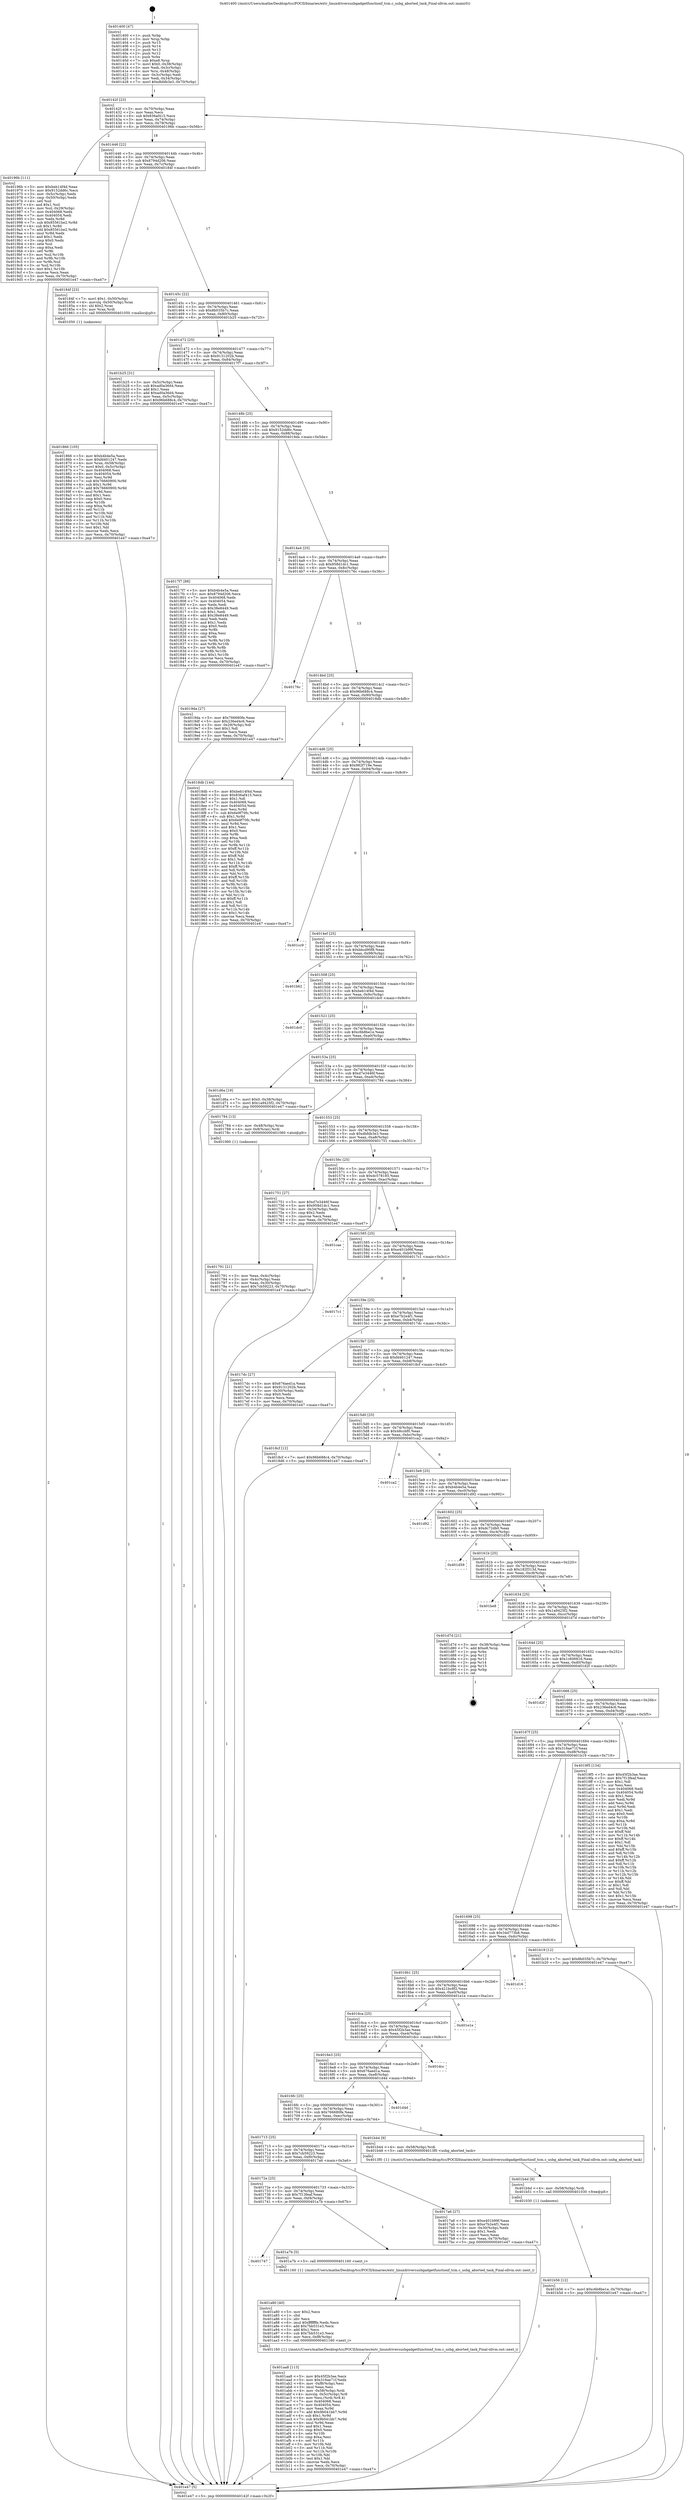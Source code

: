 digraph "0x401400" {
  label = "0x401400 (/mnt/c/Users/mathe/Desktop/tcc/POCII/binaries/extr_linuxdriversusbgadgetfunctionf_tcm.c_usbg_aborted_task_Final-ollvm.out::main(0))"
  labelloc = "t"
  node[shape=record]

  Entry [label="",width=0.3,height=0.3,shape=circle,fillcolor=black,style=filled]
  "0x40142f" [label="{
     0x40142f [23]\l
     | [instrs]\l
     &nbsp;&nbsp;0x40142f \<+3\>: mov -0x70(%rbp),%eax\l
     &nbsp;&nbsp;0x401432 \<+2\>: mov %eax,%ecx\l
     &nbsp;&nbsp;0x401434 \<+6\>: sub $0x836af415,%ecx\l
     &nbsp;&nbsp;0x40143a \<+3\>: mov %eax,-0x74(%rbp)\l
     &nbsp;&nbsp;0x40143d \<+3\>: mov %ecx,-0x78(%rbp)\l
     &nbsp;&nbsp;0x401440 \<+6\>: je 000000000040196b \<main+0x56b\>\l
  }"]
  "0x40196b" [label="{
     0x40196b [111]\l
     | [instrs]\l
     &nbsp;&nbsp;0x40196b \<+5\>: mov $0xbeb14f4d,%eax\l
     &nbsp;&nbsp;0x401970 \<+5\>: mov $0x9152dd6c,%ecx\l
     &nbsp;&nbsp;0x401975 \<+3\>: mov -0x5c(%rbp),%edx\l
     &nbsp;&nbsp;0x401978 \<+3\>: cmp -0x50(%rbp),%edx\l
     &nbsp;&nbsp;0x40197b \<+4\>: setl %sil\l
     &nbsp;&nbsp;0x40197f \<+4\>: and $0x1,%sil\l
     &nbsp;&nbsp;0x401983 \<+4\>: mov %sil,-0x29(%rbp)\l
     &nbsp;&nbsp;0x401987 \<+7\>: mov 0x404068,%edx\l
     &nbsp;&nbsp;0x40198e \<+7\>: mov 0x404054,%edi\l
     &nbsp;&nbsp;0x401995 \<+3\>: mov %edx,%r8d\l
     &nbsp;&nbsp;0x401998 \<+7\>: sub $0x85561be2,%r8d\l
     &nbsp;&nbsp;0x40199f \<+4\>: sub $0x1,%r8d\l
     &nbsp;&nbsp;0x4019a3 \<+7\>: add $0x85561be2,%r8d\l
     &nbsp;&nbsp;0x4019aa \<+4\>: imul %r8d,%edx\l
     &nbsp;&nbsp;0x4019ae \<+3\>: and $0x1,%edx\l
     &nbsp;&nbsp;0x4019b1 \<+3\>: cmp $0x0,%edx\l
     &nbsp;&nbsp;0x4019b4 \<+4\>: sete %sil\l
     &nbsp;&nbsp;0x4019b8 \<+3\>: cmp $0xa,%edi\l
     &nbsp;&nbsp;0x4019bb \<+4\>: setl %r9b\l
     &nbsp;&nbsp;0x4019bf \<+3\>: mov %sil,%r10b\l
     &nbsp;&nbsp;0x4019c2 \<+3\>: and %r9b,%r10b\l
     &nbsp;&nbsp;0x4019c5 \<+3\>: xor %r9b,%sil\l
     &nbsp;&nbsp;0x4019c8 \<+3\>: or %sil,%r10b\l
     &nbsp;&nbsp;0x4019cb \<+4\>: test $0x1,%r10b\l
     &nbsp;&nbsp;0x4019cf \<+3\>: cmovne %ecx,%eax\l
     &nbsp;&nbsp;0x4019d2 \<+3\>: mov %eax,-0x70(%rbp)\l
     &nbsp;&nbsp;0x4019d5 \<+5\>: jmp 0000000000401e47 \<main+0xa47\>\l
  }"]
  "0x401446" [label="{
     0x401446 [22]\l
     | [instrs]\l
     &nbsp;&nbsp;0x401446 \<+5\>: jmp 000000000040144b \<main+0x4b\>\l
     &nbsp;&nbsp;0x40144b \<+3\>: mov -0x74(%rbp),%eax\l
     &nbsp;&nbsp;0x40144e \<+5\>: sub $0x8794d206,%eax\l
     &nbsp;&nbsp;0x401453 \<+3\>: mov %eax,-0x7c(%rbp)\l
     &nbsp;&nbsp;0x401456 \<+6\>: je 000000000040184f \<main+0x44f\>\l
  }"]
  Exit [label="",width=0.3,height=0.3,shape=circle,fillcolor=black,style=filled,peripheries=2]
  "0x40184f" [label="{
     0x40184f [23]\l
     | [instrs]\l
     &nbsp;&nbsp;0x40184f \<+7\>: movl $0x1,-0x50(%rbp)\l
     &nbsp;&nbsp;0x401856 \<+4\>: movslq -0x50(%rbp),%rax\l
     &nbsp;&nbsp;0x40185a \<+4\>: shl $0x2,%rax\l
     &nbsp;&nbsp;0x40185e \<+3\>: mov %rax,%rdi\l
     &nbsp;&nbsp;0x401861 \<+5\>: call 0000000000401050 \<malloc@plt\>\l
     | [calls]\l
     &nbsp;&nbsp;0x401050 \{1\} (unknown)\l
  }"]
  "0x40145c" [label="{
     0x40145c [22]\l
     | [instrs]\l
     &nbsp;&nbsp;0x40145c \<+5\>: jmp 0000000000401461 \<main+0x61\>\l
     &nbsp;&nbsp;0x401461 \<+3\>: mov -0x74(%rbp),%eax\l
     &nbsp;&nbsp;0x401464 \<+5\>: sub $0x8b035b7c,%eax\l
     &nbsp;&nbsp;0x401469 \<+3\>: mov %eax,-0x80(%rbp)\l
     &nbsp;&nbsp;0x40146c \<+6\>: je 0000000000401b25 \<main+0x725\>\l
  }"]
  "0x401b56" [label="{
     0x401b56 [12]\l
     | [instrs]\l
     &nbsp;&nbsp;0x401b56 \<+7\>: movl $0xc6b8be1e,-0x70(%rbp)\l
     &nbsp;&nbsp;0x401b5d \<+5\>: jmp 0000000000401e47 \<main+0xa47\>\l
  }"]
  "0x401b25" [label="{
     0x401b25 [31]\l
     | [instrs]\l
     &nbsp;&nbsp;0x401b25 \<+3\>: mov -0x5c(%rbp),%eax\l
     &nbsp;&nbsp;0x401b28 \<+5\>: sub $0xad0a36d4,%eax\l
     &nbsp;&nbsp;0x401b2d \<+3\>: add $0x1,%eax\l
     &nbsp;&nbsp;0x401b30 \<+5\>: add $0xad0a36d4,%eax\l
     &nbsp;&nbsp;0x401b35 \<+3\>: mov %eax,-0x5c(%rbp)\l
     &nbsp;&nbsp;0x401b38 \<+7\>: movl $0x96b688c4,-0x70(%rbp)\l
     &nbsp;&nbsp;0x401b3f \<+5\>: jmp 0000000000401e47 \<main+0xa47\>\l
  }"]
  "0x401472" [label="{
     0x401472 [25]\l
     | [instrs]\l
     &nbsp;&nbsp;0x401472 \<+5\>: jmp 0000000000401477 \<main+0x77\>\l
     &nbsp;&nbsp;0x401477 \<+3\>: mov -0x74(%rbp),%eax\l
     &nbsp;&nbsp;0x40147a \<+5\>: sub $0x9131202b,%eax\l
     &nbsp;&nbsp;0x40147f \<+6\>: mov %eax,-0x84(%rbp)\l
     &nbsp;&nbsp;0x401485 \<+6\>: je 00000000004017f7 \<main+0x3f7\>\l
  }"]
  "0x401b4d" [label="{
     0x401b4d [9]\l
     | [instrs]\l
     &nbsp;&nbsp;0x401b4d \<+4\>: mov -0x58(%rbp),%rdi\l
     &nbsp;&nbsp;0x401b51 \<+5\>: call 0000000000401030 \<free@plt\>\l
     | [calls]\l
     &nbsp;&nbsp;0x401030 \{1\} (unknown)\l
  }"]
  "0x4017f7" [label="{
     0x4017f7 [88]\l
     | [instrs]\l
     &nbsp;&nbsp;0x4017f7 \<+5\>: mov $0xb4b4e5a,%eax\l
     &nbsp;&nbsp;0x4017fc \<+5\>: mov $0x8794d206,%ecx\l
     &nbsp;&nbsp;0x401801 \<+7\>: mov 0x404068,%edx\l
     &nbsp;&nbsp;0x401808 \<+7\>: mov 0x404054,%esi\l
     &nbsp;&nbsp;0x40180f \<+2\>: mov %edx,%edi\l
     &nbsp;&nbsp;0x401811 \<+6\>: sub $0x38e8449,%edi\l
     &nbsp;&nbsp;0x401817 \<+3\>: sub $0x1,%edi\l
     &nbsp;&nbsp;0x40181a \<+6\>: add $0x38e8449,%edi\l
     &nbsp;&nbsp;0x401820 \<+3\>: imul %edi,%edx\l
     &nbsp;&nbsp;0x401823 \<+3\>: and $0x1,%edx\l
     &nbsp;&nbsp;0x401826 \<+3\>: cmp $0x0,%edx\l
     &nbsp;&nbsp;0x401829 \<+4\>: sete %r8b\l
     &nbsp;&nbsp;0x40182d \<+3\>: cmp $0xa,%esi\l
     &nbsp;&nbsp;0x401830 \<+4\>: setl %r9b\l
     &nbsp;&nbsp;0x401834 \<+3\>: mov %r8b,%r10b\l
     &nbsp;&nbsp;0x401837 \<+3\>: and %r9b,%r10b\l
     &nbsp;&nbsp;0x40183a \<+3\>: xor %r9b,%r8b\l
     &nbsp;&nbsp;0x40183d \<+3\>: or %r8b,%r10b\l
     &nbsp;&nbsp;0x401840 \<+4\>: test $0x1,%r10b\l
     &nbsp;&nbsp;0x401844 \<+3\>: cmovne %ecx,%eax\l
     &nbsp;&nbsp;0x401847 \<+3\>: mov %eax,-0x70(%rbp)\l
     &nbsp;&nbsp;0x40184a \<+5\>: jmp 0000000000401e47 \<main+0xa47\>\l
  }"]
  "0x40148b" [label="{
     0x40148b [25]\l
     | [instrs]\l
     &nbsp;&nbsp;0x40148b \<+5\>: jmp 0000000000401490 \<main+0x90\>\l
     &nbsp;&nbsp;0x401490 \<+3\>: mov -0x74(%rbp),%eax\l
     &nbsp;&nbsp;0x401493 \<+5\>: sub $0x9152dd6c,%eax\l
     &nbsp;&nbsp;0x401498 \<+6\>: mov %eax,-0x88(%rbp)\l
     &nbsp;&nbsp;0x40149e \<+6\>: je 00000000004019da \<main+0x5da\>\l
  }"]
  "0x401aa8" [label="{
     0x401aa8 [113]\l
     | [instrs]\l
     &nbsp;&nbsp;0x401aa8 \<+5\>: mov $0x45f2b3ae,%ecx\l
     &nbsp;&nbsp;0x401aad \<+5\>: mov $0x316ae71f,%edx\l
     &nbsp;&nbsp;0x401ab2 \<+6\>: mov -0xf8(%rbp),%esi\l
     &nbsp;&nbsp;0x401ab8 \<+3\>: imul %eax,%esi\l
     &nbsp;&nbsp;0x401abb \<+4\>: mov -0x58(%rbp),%rdi\l
     &nbsp;&nbsp;0x401abf \<+4\>: movslq -0x5c(%rbp),%r8\l
     &nbsp;&nbsp;0x401ac3 \<+4\>: mov %esi,(%rdi,%r8,4)\l
     &nbsp;&nbsp;0x401ac7 \<+7\>: mov 0x404068,%eax\l
     &nbsp;&nbsp;0x401ace \<+7\>: mov 0x404054,%esi\l
     &nbsp;&nbsp;0x401ad5 \<+3\>: mov %eax,%r9d\l
     &nbsp;&nbsp;0x401ad8 \<+7\>: add $0x9b041bb7,%r9d\l
     &nbsp;&nbsp;0x401adf \<+4\>: sub $0x1,%r9d\l
     &nbsp;&nbsp;0x401ae3 \<+7\>: sub $0x9b041bb7,%r9d\l
     &nbsp;&nbsp;0x401aea \<+4\>: imul %r9d,%eax\l
     &nbsp;&nbsp;0x401aee \<+3\>: and $0x1,%eax\l
     &nbsp;&nbsp;0x401af1 \<+3\>: cmp $0x0,%eax\l
     &nbsp;&nbsp;0x401af4 \<+4\>: sete %r10b\l
     &nbsp;&nbsp;0x401af8 \<+3\>: cmp $0xa,%esi\l
     &nbsp;&nbsp;0x401afb \<+4\>: setl %r11b\l
     &nbsp;&nbsp;0x401aff \<+3\>: mov %r10b,%bl\l
     &nbsp;&nbsp;0x401b02 \<+3\>: and %r11b,%bl\l
     &nbsp;&nbsp;0x401b05 \<+3\>: xor %r11b,%r10b\l
     &nbsp;&nbsp;0x401b08 \<+3\>: or %r10b,%bl\l
     &nbsp;&nbsp;0x401b0b \<+3\>: test $0x1,%bl\l
     &nbsp;&nbsp;0x401b0e \<+3\>: cmovne %edx,%ecx\l
     &nbsp;&nbsp;0x401b11 \<+3\>: mov %ecx,-0x70(%rbp)\l
     &nbsp;&nbsp;0x401b14 \<+5\>: jmp 0000000000401e47 \<main+0xa47\>\l
  }"]
  "0x4019da" [label="{
     0x4019da [27]\l
     | [instrs]\l
     &nbsp;&nbsp;0x4019da \<+5\>: mov $0x766680fe,%eax\l
     &nbsp;&nbsp;0x4019df \<+5\>: mov $0x236ed4c6,%ecx\l
     &nbsp;&nbsp;0x4019e4 \<+3\>: mov -0x29(%rbp),%dl\l
     &nbsp;&nbsp;0x4019e7 \<+3\>: test $0x1,%dl\l
     &nbsp;&nbsp;0x4019ea \<+3\>: cmovne %ecx,%eax\l
     &nbsp;&nbsp;0x4019ed \<+3\>: mov %eax,-0x70(%rbp)\l
     &nbsp;&nbsp;0x4019f0 \<+5\>: jmp 0000000000401e47 \<main+0xa47\>\l
  }"]
  "0x4014a4" [label="{
     0x4014a4 [25]\l
     | [instrs]\l
     &nbsp;&nbsp;0x4014a4 \<+5\>: jmp 00000000004014a9 \<main+0xa9\>\l
     &nbsp;&nbsp;0x4014a9 \<+3\>: mov -0x74(%rbp),%eax\l
     &nbsp;&nbsp;0x4014ac \<+5\>: sub $0x958d1dc1,%eax\l
     &nbsp;&nbsp;0x4014b1 \<+6\>: mov %eax,-0x8c(%rbp)\l
     &nbsp;&nbsp;0x4014b7 \<+6\>: je 000000000040176c \<main+0x36c\>\l
  }"]
  "0x401a80" [label="{
     0x401a80 [40]\l
     | [instrs]\l
     &nbsp;&nbsp;0x401a80 \<+5\>: mov $0x2,%ecx\l
     &nbsp;&nbsp;0x401a85 \<+1\>: cltd\l
     &nbsp;&nbsp;0x401a86 \<+2\>: idiv %ecx\l
     &nbsp;&nbsp;0x401a88 \<+6\>: imul $0xfffffffe,%edx,%ecx\l
     &nbsp;&nbsp;0x401a8e \<+6\>: add $0x7bb531e3,%ecx\l
     &nbsp;&nbsp;0x401a94 \<+3\>: add $0x1,%ecx\l
     &nbsp;&nbsp;0x401a97 \<+6\>: sub $0x7bb531e3,%ecx\l
     &nbsp;&nbsp;0x401a9d \<+6\>: mov %ecx,-0xf8(%rbp)\l
     &nbsp;&nbsp;0x401aa3 \<+5\>: call 0000000000401160 \<next_i\>\l
     | [calls]\l
     &nbsp;&nbsp;0x401160 \{1\} (/mnt/c/Users/mathe/Desktop/tcc/POCII/binaries/extr_linuxdriversusbgadgetfunctionf_tcm.c_usbg_aborted_task_Final-ollvm.out::next_i)\l
  }"]
  "0x40176c" [label="{
     0x40176c\l
  }", style=dashed]
  "0x4014bd" [label="{
     0x4014bd [25]\l
     | [instrs]\l
     &nbsp;&nbsp;0x4014bd \<+5\>: jmp 00000000004014c2 \<main+0xc2\>\l
     &nbsp;&nbsp;0x4014c2 \<+3\>: mov -0x74(%rbp),%eax\l
     &nbsp;&nbsp;0x4014c5 \<+5\>: sub $0x96b688c4,%eax\l
     &nbsp;&nbsp;0x4014ca \<+6\>: mov %eax,-0x90(%rbp)\l
     &nbsp;&nbsp;0x4014d0 \<+6\>: je 00000000004018db \<main+0x4db\>\l
  }"]
  "0x401747" [label="{
     0x401747\l
  }", style=dashed]
  "0x4018db" [label="{
     0x4018db [144]\l
     | [instrs]\l
     &nbsp;&nbsp;0x4018db \<+5\>: mov $0xbeb14f4d,%eax\l
     &nbsp;&nbsp;0x4018e0 \<+5\>: mov $0x836af415,%ecx\l
     &nbsp;&nbsp;0x4018e5 \<+2\>: mov $0x1,%dl\l
     &nbsp;&nbsp;0x4018e7 \<+7\>: mov 0x404068,%esi\l
     &nbsp;&nbsp;0x4018ee \<+7\>: mov 0x404054,%edi\l
     &nbsp;&nbsp;0x4018f5 \<+3\>: mov %esi,%r8d\l
     &nbsp;&nbsp;0x4018f8 \<+7\>: sub $0x6e9f70fc,%r8d\l
     &nbsp;&nbsp;0x4018ff \<+4\>: sub $0x1,%r8d\l
     &nbsp;&nbsp;0x401903 \<+7\>: add $0x6e9f70fc,%r8d\l
     &nbsp;&nbsp;0x40190a \<+4\>: imul %r8d,%esi\l
     &nbsp;&nbsp;0x40190e \<+3\>: and $0x1,%esi\l
     &nbsp;&nbsp;0x401911 \<+3\>: cmp $0x0,%esi\l
     &nbsp;&nbsp;0x401914 \<+4\>: sete %r9b\l
     &nbsp;&nbsp;0x401918 \<+3\>: cmp $0xa,%edi\l
     &nbsp;&nbsp;0x40191b \<+4\>: setl %r10b\l
     &nbsp;&nbsp;0x40191f \<+3\>: mov %r9b,%r11b\l
     &nbsp;&nbsp;0x401922 \<+4\>: xor $0xff,%r11b\l
     &nbsp;&nbsp;0x401926 \<+3\>: mov %r10b,%bl\l
     &nbsp;&nbsp;0x401929 \<+3\>: xor $0xff,%bl\l
     &nbsp;&nbsp;0x40192c \<+3\>: xor $0x1,%dl\l
     &nbsp;&nbsp;0x40192f \<+3\>: mov %r11b,%r14b\l
     &nbsp;&nbsp;0x401932 \<+4\>: and $0xff,%r14b\l
     &nbsp;&nbsp;0x401936 \<+3\>: and %dl,%r9b\l
     &nbsp;&nbsp;0x401939 \<+3\>: mov %bl,%r15b\l
     &nbsp;&nbsp;0x40193c \<+4\>: and $0xff,%r15b\l
     &nbsp;&nbsp;0x401940 \<+3\>: and %dl,%r10b\l
     &nbsp;&nbsp;0x401943 \<+3\>: or %r9b,%r14b\l
     &nbsp;&nbsp;0x401946 \<+3\>: or %r10b,%r15b\l
     &nbsp;&nbsp;0x401949 \<+3\>: xor %r15b,%r14b\l
     &nbsp;&nbsp;0x40194c \<+3\>: or %bl,%r11b\l
     &nbsp;&nbsp;0x40194f \<+4\>: xor $0xff,%r11b\l
     &nbsp;&nbsp;0x401953 \<+3\>: or $0x1,%dl\l
     &nbsp;&nbsp;0x401956 \<+3\>: and %dl,%r11b\l
     &nbsp;&nbsp;0x401959 \<+3\>: or %r11b,%r14b\l
     &nbsp;&nbsp;0x40195c \<+4\>: test $0x1,%r14b\l
     &nbsp;&nbsp;0x401960 \<+3\>: cmovne %ecx,%eax\l
     &nbsp;&nbsp;0x401963 \<+3\>: mov %eax,-0x70(%rbp)\l
     &nbsp;&nbsp;0x401966 \<+5\>: jmp 0000000000401e47 \<main+0xa47\>\l
  }"]
  "0x4014d6" [label="{
     0x4014d6 [25]\l
     | [instrs]\l
     &nbsp;&nbsp;0x4014d6 \<+5\>: jmp 00000000004014db \<main+0xdb\>\l
     &nbsp;&nbsp;0x4014db \<+3\>: mov -0x74(%rbp),%eax\l
     &nbsp;&nbsp;0x4014de \<+5\>: sub $0x982f719e,%eax\l
     &nbsp;&nbsp;0x4014e3 \<+6\>: mov %eax,-0x94(%rbp)\l
     &nbsp;&nbsp;0x4014e9 \<+6\>: je 0000000000401cc9 \<main+0x8c9\>\l
  }"]
  "0x401a7b" [label="{
     0x401a7b [5]\l
     | [instrs]\l
     &nbsp;&nbsp;0x401a7b \<+5\>: call 0000000000401160 \<next_i\>\l
     | [calls]\l
     &nbsp;&nbsp;0x401160 \{1\} (/mnt/c/Users/mathe/Desktop/tcc/POCII/binaries/extr_linuxdriversusbgadgetfunctionf_tcm.c_usbg_aborted_task_Final-ollvm.out::next_i)\l
  }"]
  "0x401cc9" [label="{
     0x401cc9\l
  }", style=dashed]
  "0x4014ef" [label="{
     0x4014ef [25]\l
     | [instrs]\l
     &nbsp;&nbsp;0x4014ef \<+5\>: jmp 00000000004014f4 \<main+0xf4\>\l
     &nbsp;&nbsp;0x4014f4 \<+3\>: mov -0x74(%rbp),%eax\l
     &nbsp;&nbsp;0x4014f7 \<+5\>: sub $0xbbcd90f8,%eax\l
     &nbsp;&nbsp;0x4014fc \<+6\>: mov %eax,-0x98(%rbp)\l
     &nbsp;&nbsp;0x401502 \<+6\>: je 0000000000401b62 \<main+0x762\>\l
  }"]
  "0x401866" [label="{
     0x401866 [105]\l
     | [instrs]\l
     &nbsp;&nbsp;0x401866 \<+5\>: mov $0xb4b4e5a,%ecx\l
     &nbsp;&nbsp;0x40186b \<+5\>: mov $0xfd401247,%edx\l
     &nbsp;&nbsp;0x401870 \<+4\>: mov %rax,-0x58(%rbp)\l
     &nbsp;&nbsp;0x401874 \<+7\>: movl $0x0,-0x5c(%rbp)\l
     &nbsp;&nbsp;0x40187b \<+7\>: mov 0x404068,%esi\l
     &nbsp;&nbsp;0x401882 \<+8\>: mov 0x404054,%r8d\l
     &nbsp;&nbsp;0x40188a \<+3\>: mov %esi,%r9d\l
     &nbsp;&nbsp;0x40188d \<+7\>: sub $0x76660900,%r9d\l
     &nbsp;&nbsp;0x401894 \<+4\>: sub $0x1,%r9d\l
     &nbsp;&nbsp;0x401898 \<+7\>: add $0x76660900,%r9d\l
     &nbsp;&nbsp;0x40189f \<+4\>: imul %r9d,%esi\l
     &nbsp;&nbsp;0x4018a3 \<+3\>: and $0x1,%esi\l
     &nbsp;&nbsp;0x4018a6 \<+3\>: cmp $0x0,%esi\l
     &nbsp;&nbsp;0x4018a9 \<+4\>: sete %r10b\l
     &nbsp;&nbsp;0x4018ad \<+4\>: cmp $0xa,%r8d\l
     &nbsp;&nbsp;0x4018b1 \<+4\>: setl %r11b\l
     &nbsp;&nbsp;0x4018b5 \<+3\>: mov %r10b,%bl\l
     &nbsp;&nbsp;0x4018b8 \<+3\>: and %r11b,%bl\l
     &nbsp;&nbsp;0x4018bb \<+3\>: xor %r11b,%r10b\l
     &nbsp;&nbsp;0x4018be \<+3\>: or %r10b,%bl\l
     &nbsp;&nbsp;0x4018c1 \<+3\>: test $0x1,%bl\l
     &nbsp;&nbsp;0x4018c4 \<+3\>: cmovne %edx,%ecx\l
     &nbsp;&nbsp;0x4018c7 \<+3\>: mov %ecx,-0x70(%rbp)\l
     &nbsp;&nbsp;0x4018ca \<+5\>: jmp 0000000000401e47 \<main+0xa47\>\l
  }"]
  "0x401b62" [label="{
     0x401b62\l
  }", style=dashed]
  "0x401508" [label="{
     0x401508 [25]\l
     | [instrs]\l
     &nbsp;&nbsp;0x401508 \<+5\>: jmp 000000000040150d \<main+0x10d\>\l
     &nbsp;&nbsp;0x40150d \<+3\>: mov -0x74(%rbp),%eax\l
     &nbsp;&nbsp;0x401510 \<+5\>: sub $0xbeb14f4d,%eax\l
     &nbsp;&nbsp;0x401515 \<+6\>: mov %eax,-0x9c(%rbp)\l
     &nbsp;&nbsp;0x40151b \<+6\>: je 0000000000401dc0 \<main+0x9c0\>\l
  }"]
  "0x40172e" [label="{
     0x40172e [25]\l
     | [instrs]\l
     &nbsp;&nbsp;0x40172e \<+5\>: jmp 0000000000401733 \<main+0x333\>\l
     &nbsp;&nbsp;0x401733 \<+3\>: mov -0x74(%rbp),%eax\l
     &nbsp;&nbsp;0x401736 \<+5\>: sub $0x7f13feaf,%eax\l
     &nbsp;&nbsp;0x40173b \<+6\>: mov %eax,-0xf4(%rbp)\l
     &nbsp;&nbsp;0x401741 \<+6\>: je 0000000000401a7b \<main+0x67b\>\l
  }"]
  "0x401dc0" [label="{
     0x401dc0\l
  }", style=dashed]
  "0x401521" [label="{
     0x401521 [25]\l
     | [instrs]\l
     &nbsp;&nbsp;0x401521 \<+5\>: jmp 0000000000401526 \<main+0x126\>\l
     &nbsp;&nbsp;0x401526 \<+3\>: mov -0x74(%rbp),%eax\l
     &nbsp;&nbsp;0x401529 \<+5\>: sub $0xc6b8be1e,%eax\l
     &nbsp;&nbsp;0x40152e \<+6\>: mov %eax,-0xa0(%rbp)\l
     &nbsp;&nbsp;0x401534 \<+6\>: je 0000000000401d6a \<main+0x96a\>\l
  }"]
  "0x4017a6" [label="{
     0x4017a6 [27]\l
     | [instrs]\l
     &nbsp;&nbsp;0x4017a6 \<+5\>: mov $0xe401b99f,%eax\l
     &nbsp;&nbsp;0x4017ab \<+5\>: mov $0xe7b2e4f1,%ecx\l
     &nbsp;&nbsp;0x4017b0 \<+3\>: mov -0x30(%rbp),%edx\l
     &nbsp;&nbsp;0x4017b3 \<+3\>: cmp $0x1,%edx\l
     &nbsp;&nbsp;0x4017b6 \<+3\>: cmovl %ecx,%eax\l
     &nbsp;&nbsp;0x4017b9 \<+3\>: mov %eax,-0x70(%rbp)\l
     &nbsp;&nbsp;0x4017bc \<+5\>: jmp 0000000000401e47 \<main+0xa47\>\l
  }"]
  "0x401d6a" [label="{
     0x401d6a [19]\l
     | [instrs]\l
     &nbsp;&nbsp;0x401d6a \<+7\>: movl $0x0,-0x38(%rbp)\l
     &nbsp;&nbsp;0x401d71 \<+7\>: movl $0x1a9425f2,-0x70(%rbp)\l
     &nbsp;&nbsp;0x401d78 \<+5\>: jmp 0000000000401e47 \<main+0xa47\>\l
  }"]
  "0x40153a" [label="{
     0x40153a [25]\l
     | [instrs]\l
     &nbsp;&nbsp;0x40153a \<+5\>: jmp 000000000040153f \<main+0x13f\>\l
     &nbsp;&nbsp;0x40153f \<+3\>: mov -0x74(%rbp),%eax\l
     &nbsp;&nbsp;0x401542 \<+5\>: sub $0xd7e3446f,%eax\l
     &nbsp;&nbsp;0x401547 \<+6\>: mov %eax,-0xa4(%rbp)\l
     &nbsp;&nbsp;0x40154d \<+6\>: je 0000000000401784 \<main+0x384\>\l
  }"]
  "0x401715" [label="{
     0x401715 [25]\l
     | [instrs]\l
     &nbsp;&nbsp;0x401715 \<+5\>: jmp 000000000040171a \<main+0x31a\>\l
     &nbsp;&nbsp;0x40171a \<+3\>: mov -0x74(%rbp),%eax\l
     &nbsp;&nbsp;0x40171d \<+5\>: sub $0x7cb59223,%eax\l
     &nbsp;&nbsp;0x401722 \<+6\>: mov %eax,-0xf0(%rbp)\l
     &nbsp;&nbsp;0x401728 \<+6\>: je 00000000004017a6 \<main+0x3a6\>\l
  }"]
  "0x401784" [label="{
     0x401784 [13]\l
     | [instrs]\l
     &nbsp;&nbsp;0x401784 \<+4\>: mov -0x48(%rbp),%rax\l
     &nbsp;&nbsp;0x401788 \<+4\>: mov 0x8(%rax),%rdi\l
     &nbsp;&nbsp;0x40178c \<+5\>: call 0000000000401060 \<atoi@plt\>\l
     | [calls]\l
     &nbsp;&nbsp;0x401060 \{1\} (unknown)\l
  }"]
  "0x401553" [label="{
     0x401553 [25]\l
     | [instrs]\l
     &nbsp;&nbsp;0x401553 \<+5\>: jmp 0000000000401558 \<main+0x158\>\l
     &nbsp;&nbsp;0x401558 \<+3\>: mov -0x74(%rbp),%eax\l
     &nbsp;&nbsp;0x40155b \<+5\>: sub $0xdbfdb3e3,%eax\l
     &nbsp;&nbsp;0x401560 \<+6\>: mov %eax,-0xa8(%rbp)\l
     &nbsp;&nbsp;0x401566 \<+6\>: je 0000000000401751 \<main+0x351\>\l
  }"]
  "0x401b44" [label="{
     0x401b44 [9]\l
     | [instrs]\l
     &nbsp;&nbsp;0x401b44 \<+4\>: mov -0x58(%rbp),%rdi\l
     &nbsp;&nbsp;0x401b48 \<+5\>: call 00000000004013f0 \<usbg_aborted_task\>\l
     | [calls]\l
     &nbsp;&nbsp;0x4013f0 \{1\} (/mnt/c/Users/mathe/Desktop/tcc/POCII/binaries/extr_linuxdriversusbgadgetfunctionf_tcm.c_usbg_aborted_task_Final-ollvm.out::usbg_aborted_task)\l
  }"]
  "0x401751" [label="{
     0x401751 [27]\l
     | [instrs]\l
     &nbsp;&nbsp;0x401751 \<+5\>: mov $0xd7e3446f,%eax\l
     &nbsp;&nbsp;0x401756 \<+5\>: mov $0x958d1dc1,%ecx\l
     &nbsp;&nbsp;0x40175b \<+3\>: mov -0x34(%rbp),%edx\l
     &nbsp;&nbsp;0x40175e \<+3\>: cmp $0x2,%edx\l
     &nbsp;&nbsp;0x401761 \<+3\>: cmovne %ecx,%eax\l
     &nbsp;&nbsp;0x401764 \<+3\>: mov %eax,-0x70(%rbp)\l
     &nbsp;&nbsp;0x401767 \<+5\>: jmp 0000000000401e47 \<main+0xa47\>\l
  }"]
  "0x40156c" [label="{
     0x40156c [25]\l
     | [instrs]\l
     &nbsp;&nbsp;0x40156c \<+5\>: jmp 0000000000401571 \<main+0x171\>\l
     &nbsp;&nbsp;0x401571 \<+3\>: mov -0x74(%rbp),%eax\l
     &nbsp;&nbsp;0x401574 \<+5\>: sub $0xdc578185,%eax\l
     &nbsp;&nbsp;0x401579 \<+6\>: mov %eax,-0xac(%rbp)\l
     &nbsp;&nbsp;0x40157f \<+6\>: je 0000000000401cae \<main+0x8ae\>\l
  }"]
  "0x401e47" [label="{
     0x401e47 [5]\l
     | [instrs]\l
     &nbsp;&nbsp;0x401e47 \<+5\>: jmp 000000000040142f \<main+0x2f\>\l
  }"]
  "0x401400" [label="{
     0x401400 [47]\l
     | [instrs]\l
     &nbsp;&nbsp;0x401400 \<+1\>: push %rbp\l
     &nbsp;&nbsp;0x401401 \<+3\>: mov %rsp,%rbp\l
     &nbsp;&nbsp;0x401404 \<+2\>: push %r15\l
     &nbsp;&nbsp;0x401406 \<+2\>: push %r14\l
     &nbsp;&nbsp;0x401408 \<+2\>: push %r13\l
     &nbsp;&nbsp;0x40140a \<+2\>: push %r12\l
     &nbsp;&nbsp;0x40140c \<+1\>: push %rbx\l
     &nbsp;&nbsp;0x40140d \<+7\>: sub $0xe8,%rsp\l
     &nbsp;&nbsp;0x401414 \<+7\>: movl $0x0,-0x38(%rbp)\l
     &nbsp;&nbsp;0x40141b \<+3\>: mov %edi,-0x3c(%rbp)\l
     &nbsp;&nbsp;0x40141e \<+4\>: mov %rsi,-0x48(%rbp)\l
     &nbsp;&nbsp;0x401422 \<+3\>: mov -0x3c(%rbp),%edi\l
     &nbsp;&nbsp;0x401425 \<+3\>: mov %edi,-0x34(%rbp)\l
     &nbsp;&nbsp;0x401428 \<+7\>: movl $0xdbfdb3e3,-0x70(%rbp)\l
  }"]
  "0x401791" [label="{
     0x401791 [21]\l
     | [instrs]\l
     &nbsp;&nbsp;0x401791 \<+3\>: mov %eax,-0x4c(%rbp)\l
     &nbsp;&nbsp;0x401794 \<+3\>: mov -0x4c(%rbp),%eax\l
     &nbsp;&nbsp;0x401797 \<+3\>: mov %eax,-0x30(%rbp)\l
     &nbsp;&nbsp;0x40179a \<+7\>: movl $0x7cb59223,-0x70(%rbp)\l
     &nbsp;&nbsp;0x4017a1 \<+5\>: jmp 0000000000401e47 \<main+0xa47\>\l
  }"]
  "0x4016fc" [label="{
     0x4016fc [25]\l
     | [instrs]\l
     &nbsp;&nbsp;0x4016fc \<+5\>: jmp 0000000000401701 \<main+0x301\>\l
     &nbsp;&nbsp;0x401701 \<+3\>: mov -0x74(%rbp),%eax\l
     &nbsp;&nbsp;0x401704 \<+5\>: sub $0x766680fe,%eax\l
     &nbsp;&nbsp;0x401709 \<+6\>: mov %eax,-0xec(%rbp)\l
     &nbsp;&nbsp;0x40170f \<+6\>: je 0000000000401b44 \<main+0x744\>\l
  }"]
  "0x401cae" [label="{
     0x401cae\l
  }", style=dashed]
  "0x401585" [label="{
     0x401585 [25]\l
     | [instrs]\l
     &nbsp;&nbsp;0x401585 \<+5\>: jmp 000000000040158a \<main+0x18a\>\l
     &nbsp;&nbsp;0x40158a \<+3\>: mov -0x74(%rbp),%eax\l
     &nbsp;&nbsp;0x40158d \<+5\>: sub $0xe401b99f,%eax\l
     &nbsp;&nbsp;0x401592 \<+6\>: mov %eax,-0xb0(%rbp)\l
     &nbsp;&nbsp;0x401598 \<+6\>: je 00000000004017c1 \<main+0x3c1\>\l
  }"]
  "0x401d4d" [label="{
     0x401d4d\l
  }", style=dashed]
  "0x4017c1" [label="{
     0x4017c1\l
  }", style=dashed]
  "0x40159e" [label="{
     0x40159e [25]\l
     | [instrs]\l
     &nbsp;&nbsp;0x40159e \<+5\>: jmp 00000000004015a3 \<main+0x1a3\>\l
     &nbsp;&nbsp;0x4015a3 \<+3\>: mov -0x74(%rbp),%eax\l
     &nbsp;&nbsp;0x4015a6 \<+5\>: sub $0xe7b2e4f1,%eax\l
     &nbsp;&nbsp;0x4015ab \<+6\>: mov %eax,-0xb4(%rbp)\l
     &nbsp;&nbsp;0x4015b1 \<+6\>: je 00000000004017dc \<main+0x3dc\>\l
  }"]
  "0x4016e3" [label="{
     0x4016e3 [25]\l
     | [instrs]\l
     &nbsp;&nbsp;0x4016e3 \<+5\>: jmp 00000000004016e8 \<main+0x2e8\>\l
     &nbsp;&nbsp;0x4016e8 \<+3\>: mov -0x74(%rbp),%eax\l
     &nbsp;&nbsp;0x4016eb \<+5\>: sub $0x676aed1a,%eax\l
     &nbsp;&nbsp;0x4016f0 \<+6\>: mov %eax,-0xe8(%rbp)\l
     &nbsp;&nbsp;0x4016f6 \<+6\>: je 0000000000401d4d \<main+0x94d\>\l
  }"]
  "0x4017dc" [label="{
     0x4017dc [27]\l
     | [instrs]\l
     &nbsp;&nbsp;0x4017dc \<+5\>: mov $0x676aed1a,%eax\l
     &nbsp;&nbsp;0x4017e1 \<+5\>: mov $0x9131202b,%ecx\l
     &nbsp;&nbsp;0x4017e6 \<+3\>: mov -0x30(%rbp),%edx\l
     &nbsp;&nbsp;0x4017e9 \<+3\>: cmp $0x0,%edx\l
     &nbsp;&nbsp;0x4017ec \<+3\>: cmove %ecx,%eax\l
     &nbsp;&nbsp;0x4017ef \<+3\>: mov %eax,-0x70(%rbp)\l
     &nbsp;&nbsp;0x4017f2 \<+5\>: jmp 0000000000401e47 \<main+0xa47\>\l
  }"]
  "0x4015b7" [label="{
     0x4015b7 [25]\l
     | [instrs]\l
     &nbsp;&nbsp;0x4015b7 \<+5\>: jmp 00000000004015bc \<main+0x1bc\>\l
     &nbsp;&nbsp;0x4015bc \<+3\>: mov -0x74(%rbp),%eax\l
     &nbsp;&nbsp;0x4015bf \<+5\>: sub $0xfd401247,%eax\l
     &nbsp;&nbsp;0x4015c4 \<+6\>: mov %eax,-0xb8(%rbp)\l
     &nbsp;&nbsp;0x4015ca \<+6\>: je 00000000004018cf \<main+0x4cf\>\l
  }"]
  "0x401dcc" [label="{
     0x401dcc\l
  }", style=dashed]
  "0x4018cf" [label="{
     0x4018cf [12]\l
     | [instrs]\l
     &nbsp;&nbsp;0x4018cf \<+7\>: movl $0x96b688c4,-0x70(%rbp)\l
     &nbsp;&nbsp;0x4018d6 \<+5\>: jmp 0000000000401e47 \<main+0xa47\>\l
  }"]
  "0x4015d0" [label="{
     0x4015d0 [25]\l
     | [instrs]\l
     &nbsp;&nbsp;0x4015d0 \<+5\>: jmp 00000000004015d5 \<main+0x1d5\>\l
     &nbsp;&nbsp;0x4015d5 \<+3\>: mov -0x74(%rbp),%eax\l
     &nbsp;&nbsp;0x4015d8 \<+5\>: sub $0x48ccbf0,%eax\l
     &nbsp;&nbsp;0x4015dd \<+6\>: mov %eax,-0xbc(%rbp)\l
     &nbsp;&nbsp;0x4015e3 \<+6\>: je 0000000000401ca2 \<main+0x8a2\>\l
  }"]
  "0x4016ca" [label="{
     0x4016ca [25]\l
     | [instrs]\l
     &nbsp;&nbsp;0x4016ca \<+5\>: jmp 00000000004016cf \<main+0x2cf\>\l
     &nbsp;&nbsp;0x4016cf \<+3\>: mov -0x74(%rbp),%eax\l
     &nbsp;&nbsp;0x4016d2 \<+5\>: sub $0x45f2b3ae,%eax\l
     &nbsp;&nbsp;0x4016d7 \<+6\>: mov %eax,-0xe4(%rbp)\l
     &nbsp;&nbsp;0x4016dd \<+6\>: je 0000000000401dcc \<main+0x9cc\>\l
  }"]
  "0x401ca2" [label="{
     0x401ca2\l
  }", style=dashed]
  "0x4015e9" [label="{
     0x4015e9 [25]\l
     | [instrs]\l
     &nbsp;&nbsp;0x4015e9 \<+5\>: jmp 00000000004015ee \<main+0x1ee\>\l
     &nbsp;&nbsp;0x4015ee \<+3\>: mov -0x74(%rbp),%eax\l
     &nbsp;&nbsp;0x4015f1 \<+5\>: sub $0xb4b4e5a,%eax\l
     &nbsp;&nbsp;0x4015f6 \<+6\>: mov %eax,-0xc0(%rbp)\l
     &nbsp;&nbsp;0x4015fc \<+6\>: je 0000000000401d92 \<main+0x992\>\l
  }"]
  "0x401e1e" [label="{
     0x401e1e\l
  }", style=dashed]
  "0x401d92" [label="{
     0x401d92\l
  }", style=dashed]
  "0x401602" [label="{
     0x401602 [25]\l
     | [instrs]\l
     &nbsp;&nbsp;0x401602 \<+5\>: jmp 0000000000401607 \<main+0x207\>\l
     &nbsp;&nbsp;0x401607 \<+3\>: mov -0x74(%rbp),%eax\l
     &nbsp;&nbsp;0x40160a \<+5\>: sub $0xdc72db0,%eax\l
     &nbsp;&nbsp;0x40160f \<+6\>: mov %eax,-0xc4(%rbp)\l
     &nbsp;&nbsp;0x401615 \<+6\>: je 0000000000401d59 \<main+0x959\>\l
  }"]
  "0x4016b1" [label="{
     0x4016b1 [25]\l
     | [instrs]\l
     &nbsp;&nbsp;0x4016b1 \<+5\>: jmp 00000000004016b6 \<main+0x2b6\>\l
     &nbsp;&nbsp;0x4016b6 \<+3\>: mov -0x74(%rbp),%eax\l
     &nbsp;&nbsp;0x4016b9 \<+5\>: sub $0x421bc8f2,%eax\l
     &nbsp;&nbsp;0x4016be \<+6\>: mov %eax,-0xe0(%rbp)\l
     &nbsp;&nbsp;0x4016c4 \<+6\>: je 0000000000401e1e \<main+0xa1e\>\l
  }"]
  "0x401d59" [label="{
     0x401d59\l
  }", style=dashed]
  "0x40161b" [label="{
     0x40161b [25]\l
     | [instrs]\l
     &nbsp;&nbsp;0x40161b \<+5\>: jmp 0000000000401620 \<main+0x220\>\l
     &nbsp;&nbsp;0x401620 \<+3\>: mov -0x74(%rbp),%eax\l
     &nbsp;&nbsp;0x401623 \<+5\>: sub $0x182f313d,%eax\l
     &nbsp;&nbsp;0x401628 \<+6\>: mov %eax,-0xc8(%rbp)\l
     &nbsp;&nbsp;0x40162e \<+6\>: je 0000000000401be8 \<main+0x7e8\>\l
  }"]
  "0x401d16" [label="{
     0x401d16\l
  }", style=dashed]
  "0x401be8" [label="{
     0x401be8\l
  }", style=dashed]
  "0x401634" [label="{
     0x401634 [25]\l
     | [instrs]\l
     &nbsp;&nbsp;0x401634 \<+5\>: jmp 0000000000401639 \<main+0x239\>\l
     &nbsp;&nbsp;0x401639 \<+3\>: mov -0x74(%rbp),%eax\l
     &nbsp;&nbsp;0x40163c \<+5\>: sub $0x1a9425f2,%eax\l
     &nbsp;&nbsp;0x401641 \<+6\>: mov %eax,-0xcc(%rbp)\l
     &nbsp;&nbsp;0x401647 \<+6\>: je 0000000000401d7d \<main+0x97d\>\l
  }"]
  "0x401698" [label="{
     0x401698 [25]\l
     | [instrs]\l
     &nbsp;&nbsp;0x401698 \<+5\>: jmp 000000000040169d \<main+0x29d\>\l
     &nbsp;&nbsp;0x40169d \<+3\>: mov -0x74(%rbp),%eax\l
     &nbsp;&nbsp;0x4016a0 \<+5\>: sub $0x34d773b8,%eax\l
     &nbsp;&nbsp;0x4016a5 \<+6\>: mov %eax,-0xdc(%rbp)\l
     &nbsp;&nbsp;0x4016ab \<+6\>: je 0000000000401d16 \<main+0x916\>\l
  }"]
  "0x401d7d" [label="{
     0x401d7d [21]\l
     | [instrs]\l
     &nbsp;&nbsp;0x401d7d \<+3\>: mov -0x38(%rbp),%eax\l
     &nbsp;&nbsp;0x401d80 \<+7\>: add $0xe8,%rsp\l
     &nbsp;&nbsp;0x401d87 \<+1\>: pop %rbx\l
     &nbsp;&nbsp;0x401d88 \<+2\>: pop %r12\l
     &nbsp;&nbsp;0x401d8a \<+2\>: pop %r13\l
     &nbsp;&nbsp;0x401d8c \<+2\>: pop %r14\l
     &nbsp;&nbsp;0x401d8e \<+2\>: pop %r15\l
     &nbsp;&nbsp;0x401d90 \<+1\>: pop %rbp\l
     &nbsp;&nbsp;0x401d91 \<+1\>: ret\l
  }"]
  "0x40164d" [label="{
     0x40164d [25]\l
     | [instrs]\l
     &nbsp;&nbsp;0x40164d \<+5\>: jmp 0000000000401652 \<main+0x252\>\l
     &nbsp;&nbsp;0x401652 \<+3\>: mov -0x74(%rbp),%eax\l
     &nbsp;&nbsp;0x401655 \<+5\>: sub $0x1c606816,%eax\l
     &nbsp;&nbsp;0x40165a \<+6\>: mov %eax,-0xd0(%rbp)\l
     &nbsp;&nbsp;0x401660 \<+6\>: je 0000000000401d2f \<main+0x92f\>\l
  }"]
  "0x401b19" [label="{
     0x401b19 [12]\l
     | [instrs]\l
     &nbsp;&nbsp;0x401b19 \<+7\>: movl $0x8b035b7c,-0x70(%rbp)\l
     &nbsp;&nbsp;0x401b20 \<+5\>: jmp 0000000000401e47 \<main+0xa47\>\l
  }"]
  "0x401d2f" [label="{
     0x401d2f\l
  }", style=dashed]
  "0x401666" [label="{
     0x401666 [25]\l
     | [instrs]\l
     &nbsp;&nbsp;0x401666 \<+5\>: jmp 000000000040166b \<main+0x26b\>\l
     &nbsp;&nbsp;0x40166b \<+3\>: mov -0x74(%rbp),%eax\l
     &nbsp;&nbsp;0x40166e \<+5\>: sub $0x236ed4c6,%eax\l
     &nbsp;&nbsp;0x401673 \<+6\>: mov %eax,-0xd4(%rbp)\l
     &nbsp;&nbsp;0x401679 \<+6\>: je 00000000004019f5 \<main+0x5f5\>\l
  }"]
  "0x40167f" [label="{
     0x40167f [25]\l
     | [instrs]\l
     &nbsp;&nbsp;0x40167f \<+5\>: jmp 0000000000401684 \<main+0x284\>\l
     &nbsp;&nbsp;0x401684 \<+3\>: mov -0x74(%rbp),%eax\l
     &nbsp;&nbsp;0x401687 \<+5\>: sub $0x316ae71f,%eax\l
     &nbsp;&nbsp;0x40168c \<+6\>: mov %eax,-0xd8(%rbp)\l
     &nbsp;&nbsp;0x401692 \<+6\>: je 0000000000401b19 \<main+0x719\>\l
  }"]
  "0x4019f5" [label="{
     0x4019f5 [134]\l
     | [instrs]\l
     &nbsp;&nbsp;0x4019f5 \<+5\>: mov $0x45f2b3ae,%eax\l
     &nbsp;&nbsp;0x4019fa \<+5\>: mov $0x7f13feaf,%ecx\l
     &nbsp;&nbsp;0x4019ff \<+2\>: mov $0x1,%dl\l
     &nbsp;&nbsp;0x401a01 \<+2\>: xor %esi,%esi\l
     &nbsp;&nbsp;0x401a03 \<+7\>: mov 0x404068,%edi\l
     &nbsp;&nbsp;0x401a0a \<+8\>: mov 0x404054,%r8d\l
     &nbsp;&nbsp;0x401a12 \<+3\>: sub $0x1,%esi\l
     &nbsp;&nbsp;0x401a15 \<+3\>: mov %edi,%r9d\l
     &nbsp;&nbsp;0x401a18 \<+3\>: add %esi,%r9d\l
     &nbsp;&nbsp;0x401a1b \<+4\>: imul %r9d,%edi\l
     &nbsp;&nbsp;0x401a1f \<+3\>: and $0x1,%edi\l
     &nbsp;&nbsp;0x401a22 \<+3\>: cmp $0x0,%edi\l
     &nbsp;&nbsp;0x401a25 \<+4\>: sete %r10b\l
     &nbsp;&nbsp;0x401a29 \<+4\>: cmp $0xa,%r8d\l
     &nbsp;&nbsp;0x401a2d \<+4\>: setl %r11b\l
     &nbsp;&nbsp;0x401a31 \<+3\>: mov %r10b,%bl\l
     &nbsp;&nbsp;0x401a34 \<+3\>: xor $0xff,%bl\l
     &nbsp;&nbsp;0x401a37 \<+3\>: mov %r11b,%r14b\l
     &nbsp;&nbsp;0x401a3a \<+4\>: xor $0xff,%r14b\l
     &nbsp;&nbsp;0x401a3e \<+3\>: xor $0x1,%dl\l
     &nbsp;&nbsp;0x401a41 \<+3\>: mov %bl,%r15b\l
     &nbsp;&nbsp;0x401a44 \<+4\>: and $0xff,%r15b\l
     &nbsp;&nbsp;0x401a48 \<+3\>: and %dl,%r10b\l
     &nbsp;&nbsp;0x401a4b \<+3\>: mov %r14b,%r12b\l
     &nbsp;&nbsp;0x401a4e \<+4\>: and $0xff,%r12b\l
     &nbsp;&nbsp;0x401a52 \<+3\>: and %dl,%r11b\l
     &nbsp;&nbsp;0x401a55 \<+3\>: or %r10b,%r15b\l
     &nbsp;&nbsp;0x401a58 \<+3\>: or %r11b,%r12b\l
     &nbsp;&nbsp;0x401a5b \<+3\>: xor %r12b,%r15b\l
     &nbsp;&nbsp;0x401a5e \<+3\>: or %r14b,%bl\l
     &nbsp;&nbsp;0x401a61 \<+3\>: xor $0xff,%bl\l
     &nbsp;&nbsp;0x401a64 \<+3\>: or $0x1,%dl\l
     &nbsp;&nbsp;0x401a67 \<+2\>: and %dl,%bl\l
     &nbsp;&nbsp;0x401a69 \<+3\>: or %bl,%r15b\l
     &nbsp;&nbsp;0x401a6c \<+4\>: test $0x1,%r15b\l
     &nbsp;&nbsp;0x401a70 \<+3\>: cmovne %ecx,%eax\l
     &nbsp;&nbsp;0x401a73 \<+3\>: mov %eax,-0x70(%rbp)\l
     &nbsp;&nbsp;0x401a76 \<+5\>: jmp 0000000000401e47 \<main+0xa47\>\l
  }"]
  Entry -> "0x401400" [label=" 1"]
  "0x40142f" -> "0x40196b" [label=" 2"]
  "0x40142f" -> "0x401446" [label=" 18"]
  "0x401d7d" -> Exit [label=" 1"]
  "0x401446" -> "0x40184f" [label=" 1"]
  "0x401446" -> "0x40145c" [label=" 17"]
  "0x401d6a" -> "0x401e47" [label=" 1"]
  "0x40145c" -> "0x401b25" [label=" 1"]
  "0x40145c" -> "0x401472" [label=" 16"]
  "0x401b56" -> "0x401e47" [label=" 1"]
  "0x401472" -> "0x4017f7" [label=" 1"]
  "0x401472" -> "0x40148b" [label=" 15"]
  "0x401b4d" -> "0x401b56" [label=" 1"]
  "0x40148b" -> "0x4019da" [label=" 2"]
  "0x40148b" -> "0x4014a4" [label=" 13"]
  "0x401b44" -> "0x401b4d" [label=" 1"]
  "0x4014a4" -> "0x40176c" [label=" 0"]
  "0x4014a4" -> "0x4014bd" [label=" 13"]
  "0x401b25" -> "0x401e47" [label=" 1"]
  "0x4014bd" -> "0x4018db" [label=" 2"]
  "0x4014bd" -> "0x4014d6" [label=" 11"]
  "0x401b19" -> "0x401e47" [label=" 1"]
  "0x4014d6" -> "0x401cc9" [label=" 0"]
  "0x4014d6" -> "0x4014ef" [label=" 11"]
  "0x401aa8" -> "0x401e47" [label=" 1"]
  "0x4014ef" -> "0x401b62" [label=" 0"]
  "0x4014ef" -> "0x401508" [label=" 11"]
  "0x401a7b" -> "0x401a80" [label=" 1"]
  "0x401508" -> "0x401dc0" [label=" 0"]
  "0x401508" -> "0x401521" [label=" 11"]
  "0x40172e" -> "0x401747" [label=" 0"]
  "0x401521" -> "0x401d6a" [label=" 1"]
  "0x401521" -> "0x40153a" [label=" 10"]
  "0x40172e" -> "0x401a7b" [label=" 1"]
  "0x40153a" -> "0x401784" [label=" 1"]
  "0x40153a" -> "0x401553" [label=" 9"]
  "0x4019f5" -> "0x401e47" [label=" 1"]
  "0x401553" -> "0x401751" [label=" 1"]
  "0x401553" -> "0x40156c" [label=" 8"]
  "0x401751" -> "0x401e47" [label=" 1"]
  "0x401400" -> "0x40142f" [label=" 1"]
  "0x401e47" -> "0x40142f" [label=" 19"]
  "0x401784" -> "0x401791" [label=" 1"]
  "0x401791" -> "0x401e47" [label=" 1"]
  "0x4019da" -> "0x401e47" [label=" 2"]
  "0x40156c" -> "0x401cae" [label=" 0"]
  "0x40156c" -> "0x401585" [label=" 8"]
  "0x4018db" -> "0x401e47" [label=" 2"]
  "0x401585" -> "0x4017c1" [label=" 0"]
  "0x401585" -> "0x40159e" [label=" 8"]
  "0x4018cf" -> "0x401e47" [label=" 1"]
  "0x40159e" -> "0x4017dc" [label=" 1"]
  "0x40159e" -> "0x4015b7" [label=" 7"]
  "0x40184f" -> "0x401866" [label=" 1"]
  "0x4015b7" -> "0x4018cf" [label=" 1"]
  "0x4015b7" -> "0x4015d0" [label=" 6"]
  "0x4017f7" -> "0x401e47" [label=" 1"]
  "0x4015d0" -> "0x401ca2" [label=" 0"]
  "0x4015d0" -> "0x4015e9" [label=" 6"]
  "0x4017a6" -> "0x401e47" [label=" 1"]
  "0x4015e9" -> "0x401d92" [label=" 0"]
  "0x4015e9" -> "0x401602" [label=" 6"]
  "0x401715" -> "0x40172e" [label=" 1"]
  "0x401602" -> "0x401d59" [label=" 0"]
  "0x401602" -> "0x40161b" [label=" 6"]
  "0x401a80" -> "0x401aa8" [label=" 1"]
  "0x40161b" -> "0x401be8" [label=" 0"]
  "0x40161b" -> "0x401634" [label=" 6"]
  "0x4016fc" -> "0x401715" [label=" 2"]
  "0x401634" -> "0x401d7d" [label=" 1"]
  "0x401634" -> "0x40164d" [label=" 5"]
  "0x40196b" -> "0x401e47" [label=" 2"]
  "0x40164d" -> "0x401d2f" [label=" 0"]
  "0x40164d" -> "0x401666" [label=" 5"]
  "0x4016e3" -> "0x4016fc" [label=" 3"]
  "0x401666" -> "0x4019f5" [label=" 1"]
  "0x401666" -> "0x40167f" [label=" 4"]
  "0x4016e3" -> "0x401d4d" [label=" 0"]
  "0x40167f" -> "0x401b19" [label=" 1"]
  "0x40167f" -> "0x401698" [label=" 3"]
  "0x4016fc" -> "0x401b44" [label=" 1"]
  "0x401698" -> "0x401d16" [label=" 0"]
  "0x401698" -> "0x4016b1" [label=" 3"]
  "0x401715" -> "0x4017a6" [label=" 1"]
  "0x4016b1" -> "0x401e1e" [label=" 0"]
  "0x4016b1" -> "0x4016ca" [label=" 3"]
  "0x4017dc" -> "0x401e47" [label=" 1"]
  "0x4016ca" -> "0x401dcc" [label=" 0"]
  "0x4016ca" -> "0x4016e3" [label=" 3"]
  "0x401866" -> "0x401e47" [label=" 1"]
}
